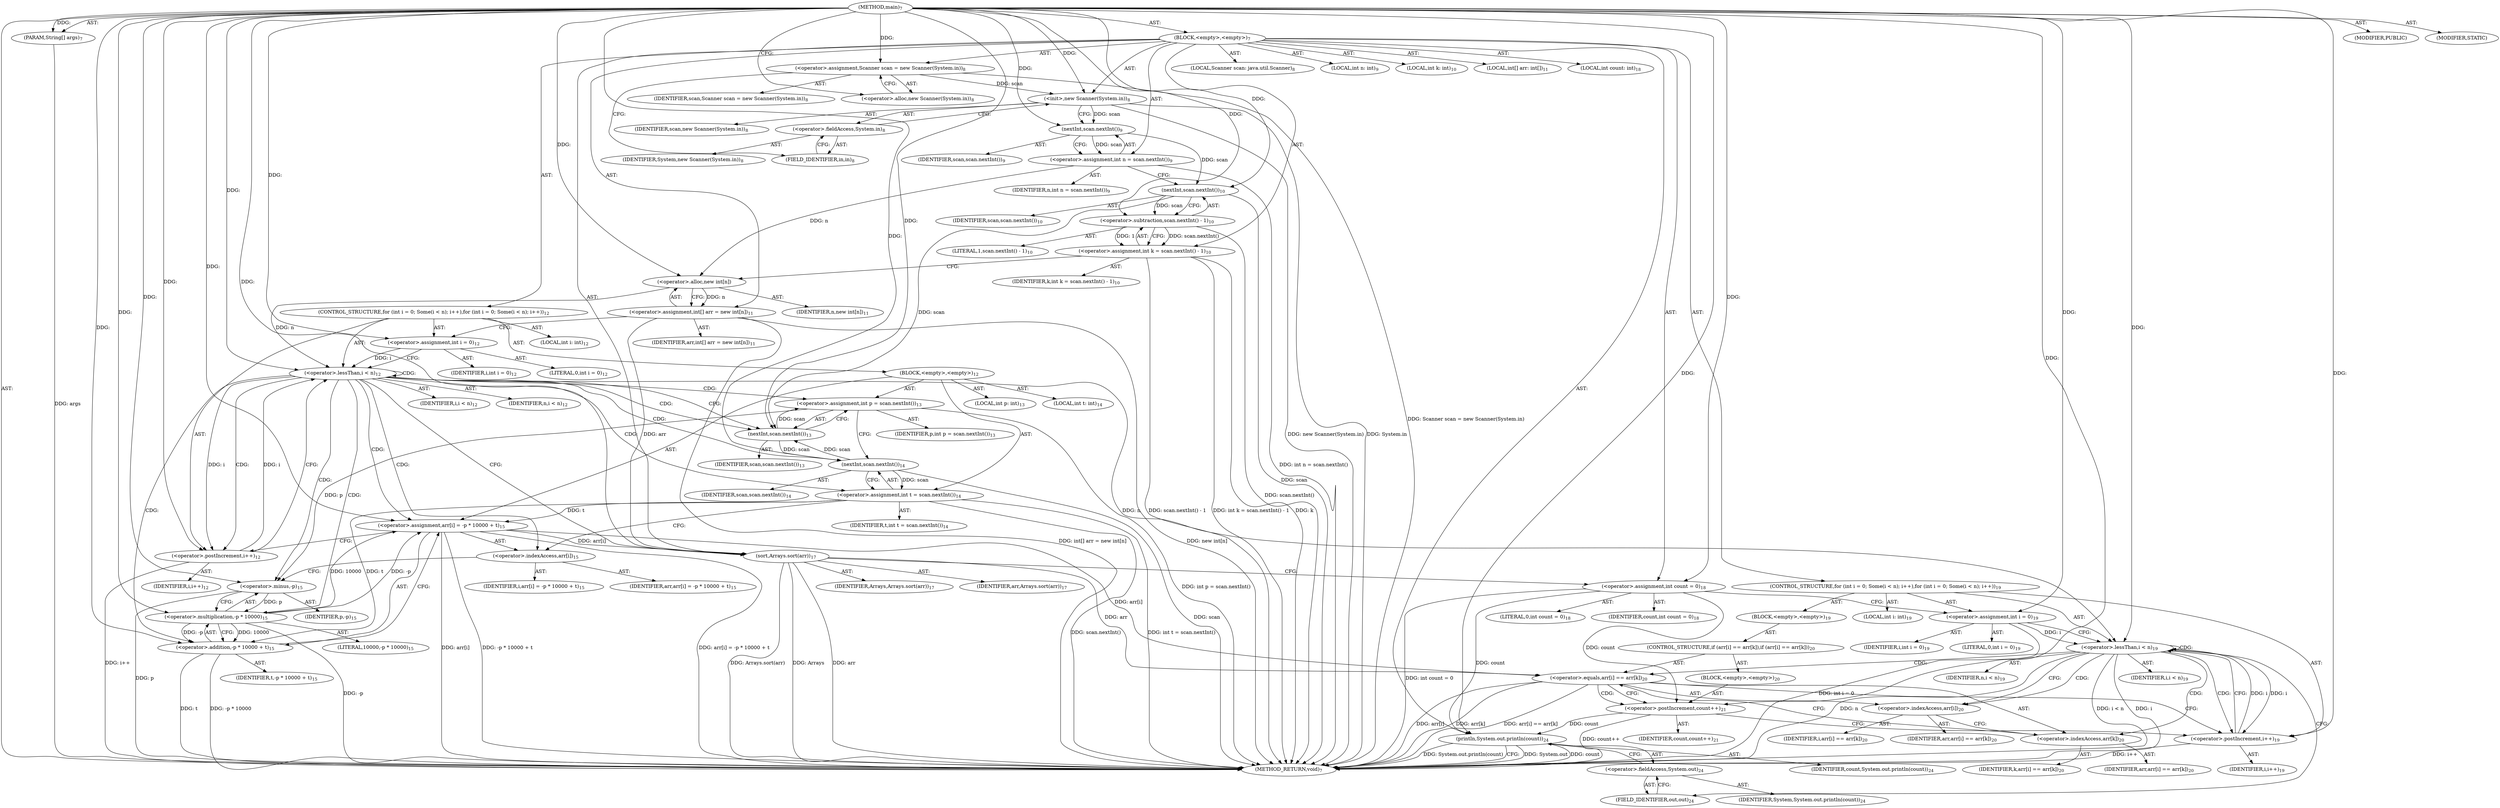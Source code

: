 digraph "main" {  
"19" [label = <(METHOD,main)<SUB>7</SUB>> ]
"20" [label = <(PARAM,String[] args)<SUB>7</SUB>> ]
"21" [label = <(BLOCK,&lt;empty&gt;,&lt;empty&gt;)<SUB>7</SUB>> ]
"4" [label = <(LOCAL,Scanner scan: java.util.Scanner)<SUB>8</SUB>> ]
"22" [label = <(&lt;operator&gt;.assignment,Scanner scan = new Scanner(System.in))<SUB>8</SUB>> ]
"23" [label = <(IDENTIFIER,scan,Scanner scan = new Scanner(System.in))<SUB>8</SUB>> ]
"24" [label = <(&lt;operator&gt;.alloc,new Scanner(System.in))<SUB>8</SUB>> ]
"25" [label = <(&lt;init&gt;,new Scanner(System.in))<SUB>8</SUB>> ]
"3" [label = <(IDENTIFIER,scan,new Scanner(System.in))<SUB>8</SUB>> ]
"26" [label = <(&lt;operator&gt;.fieldAccess,System.in)<SUB>8</SUB>> ]
"27" [label = <(IDENTIFIER,System,new Scanner(System.in))<SUB>8</SUB>> ]
"28" [label = <(FIELD_IDENTIFIER,in,in)<SUB>8</SUB>> ]
"29" [label = <(LOCAL,int n: int)<SUB>9</SUB>> ]
"30" [label = <(&lt;operator&gt;.assignment,int n = scan.nextInt())<SUB>9</SUB>> ]
"31" [label = <(IDENTIFIER,n,int n = scan.nextInt())<SUB>9</SUB>> ]
"32" [label = <(nextInt,scan.nextInt())<SUB>9</SUB>> ]
"33" [label = <(IDENTIFIER,scan,scan.nextInt())<SUB>9</SUB>> ]
"34" [label = <(LOCAL,int k: int)<SUB>10</SUB>> ]
"35" [label = <(&lt;operator&gt;.assignment,int k = scan.nextInt() - 1)<SUB>10</SUB>> ]
"36" [label = <(IDENTIFIER,k,int k = scan.nextInt() - 1)<SUB>10</SUB>> ]
"37" [label = <(&lt;operator&gt;.subtraction,scan.nextInt() - 1)<SUB>10</SUB>> ]
"38" [label = <(nextInt,scan.nextInt())<SUB>10</SUB>> ]
"39" [label = <(IDENTIFIER,scan,scan.nextInt())<SUB>10</SUB>> ]
"40" [label = <(LITERAL,1,scan.nextInt() - 1)<SUB>10</SUB>> ]
"41" [label = <(LOCAL,int[] arr: int[])<SUB>11</SUB>> ]
"42" [label = <(&lt;operator&gt;.assignment,int[] arr = new int[n])<SUB>11</SUB>> ]
"43" [label = <(IDENTIFIER,arr,int[] arr = new int[n])<SUB>11</SUB>> ]
"44" [label = <(&lt;operator&gt;.alloc,new int[n])> ]
"45" [label = <(IDENTIFIER,n,new int[n])<SUB>11</SUB>> ]
"46" [label = <(CONTROL_STRUCTURE,for (int i = 0; Some(i &lt; n); i++),for (int i = 0; Some(i &lt; n); i++))<SUB>12</SUB>> ]
"47" [label = <(LOCAL,int i: int)<SUB>12</SUB>> ]
"48" [label = <(&lt;operator&gt;.assignment,int i = 0)<SUB>12</SUB>> ]
"49" [label = <(IDENTIFIER,i,int i = 0)<SUB>12</SUB>> ]
"50" [label = <(LITERAL,0,int i = 0)<SUB>12</SUB>> ]
"51" [label = <(&lt;operator&gt;.lessThan,i &lt; n)<SUB>12</SUB>> ]
"52" [label = <(IDENTIFIER,i,i &lt; n)<SUB>12</SUB>> ]
"53" [label = <(IDENTIFIER,n,i &lt; n)<SUB>12</SUB>> ]
"54" [label = <(&lt;operator&gt;.postIncrement,i++)<SUB>12</SUB>> ]
"55" [label = <(IDENTIFIER,i,i++)<SUB>12</SUB>> ]
"56" [label = <(BLOCK,&lt;empty&gt;,&lt;empty&gt;)<SUB>12</SUB>> ]
"57" [label = <(LOCAL,int p: int)<SUB>13</SUB>> ]
"58" [label = <(&lt;operator&gt;.assignment,int p = scan.nextInt())<SUB>13</SUB>> ]
"59" [label = <(IDENTIFIER,p,int p = scan.nextInt())<SUB>13</SUB>> ]
"60" [label = <(nextInt,scan.nextInt())<SUB>13</SUB>> ]
"61" [label = <(IDENTIFIER,scan,scan.nextInt())<SUB>13</SUB>> ]
"62" [label = <(LOCAL,int t: int)<SUB>14</SUB>> ]
"63" [label = <(&lt;operator&gt;.assignment,int t = scan.nextInt())<SUB>14</SUB>> ]
"64" [label = <(IDENTIFIER,t,int t = scan.nextInt())<SUB>14</SUB>> ]
"65" [label = <(nextInt,scan.nextInt())<SUB>14</SUB>> ]
"66" [label = <(IDENTIFIER,scan,scan.nextInt())<SUB>14</SUB>> ]
"67" [label = <(&lt;operator&gt;.assignment,arr[i] = -p * 10000 + t)<SUB>15</SUB>> ]
"68" [label = <(&lt;operator&gt;.indexAccess,arr[i])<SUB>15</SUB>> ]
"69" [label = <(IDENTIFIER,arr,arr[i] = -p * 10000 + t)<SUB>15</SUB>> ]
"70" [label = <(IDENTIFIER,i,arr[i] = -p * 10000 + t)<SUB>15</SUB>> ]
"71" [label = <(&lt;operator&gt;.addition,-p * 10000 + t)<SUB>15</SUB>> ]
"72" [label = <(&lt;operator&gt;.multiplication,-p * 10000)<SUB>15</SUB>> ]
"73" [label = <(&lt;operator&gt;.minus,-p)<SUB>15</SUB>> ]
"74" [label = <(IDENTIFIER,p,-p)<SUB>15</SUB>> ]
"75" [label = <(LITERAL,10000,-p * 10000)<SUB>15</SUB>> ]
"76" [label = <(IDENTIFIER,t,-p * 10000 + t)<SUB>15</SUB>> ]
"77" [label = <(sort,Arrays.sort(arr))<SUB>17</SUB>> ]
"78" [label = <(IDENTIFIER,Arrays,Arrays.sort(arr))<SUB>17</SUB>> ]
"79" [label = <(IDENTIFIER,arr,Arrays.sort(arr))<SUB>17</SUB>> ]
"80" [label = <(LOCAL,int count: int)<SUB>18</SUB>> ]
"81" [label = <(&lt;operator&gt;.assignment,int count = 0)<SUB>18</SUB>> ]
"82" [label = <(IDENTIFIER,count,int count = 0)<SUB>18</SUB>> ]
"83" [label = <(LITERAL,0,int count = 0)<SUB>18</SUB>> ]
"84" [label = <(CONTROL_STRUCTURE,for (int i = 0; Some(i &lt; n); i++),for (int i = 0; Some(i &lt; n); i++))<SUB>19</SUB>> ]
"85" [label = <(LOCAL,int i: int)<SUB>19</SUB>> ]
"86" [label = <(&lt;operator&gt;.assignment,int i = 0)<SUB>19</SUB>> ]
"87" [label = <(IDENTIFIER,i,int i = 0)<SUB>19</SUB>> ]
"88" [label = <(LITERAL,0,int i = 0)<SUB>19</SUB>> ]
"89" [label = <(&lt;operator&gt;.lessThan,i &lt; n)<SUB>19</SUB>> ]
"90" [label = <(IDENTIFIER,i,i &lt; n)<SUB>19</SUB>> ]
"91" [label = <(IDENTIFIER,n,i &lt; n)<SUB>19</SUB>> ]
"92" [label = <(&lt;operator&gt;.postIncrement,i++)<SUB>19</SUB>> ]
"93" [label = <(IDENTIFIER,i,i++)<SUB>19</SUB>> ]
"94" [label = <(BLOCK,&lt;empty&gt;,&lt;empty&gt;)<SUB>19</SUB>> ]
"95" [label = <(CONTROL_STRUCTURE,if (arr[i] == arr[k]),if (arr[i] == arr[k]))<SUB>20</SUB>> ]
"96" [label = <(&lt;operator&gt;.equals,arr[i] == arr[k])<SUB>20</SUB>> ]
"97" [label = <(&lt;operator&gt;.indexAccess,arr[i])<SUB>20</SUB>> ]
"98" [label = <(IDENTIFIER,arr,arr[i] == arr[k])<SUB>20</SUB>> ]
"99" [label = <(IDENTIFIER,i,arr[i] == arr[k])<SUB>20</SUB>> ]
"100" [label = <(&lt;operator&gt;.indexAccess,arr[k])<SUB>20</SUB>> ]
"101" [label = <(IDENTIFIER,arr,arr[i] == arr[k])<SUB>20</SUB>> ]
"102" [label = <(IDENTIFIER,k,arr[i] == arr[k])<SUB>20</SUB>> ]
"103" [label = <(BLOCK,&lt;empty&gt;,&lt;empty&gt;)<SUB>20</SUB>> ]
"104" [label = <(&lt;operator&gt;.postIncrement,count++)<SUB>21</SUB>> ]
"105" [label = <(IDENTIFIER,count,count++)<SUB>21</SUB>> ]
"106" [label = <(println,System.out.println(count))<SUB>24</SUB>> ]
"107" [label = <(&lt;operator&gt;.fieldAccess,System.out)<SUB>24</SUB>> ]
"108" [label = <(IDENTIFIER,System,System.out.println(count))<SUB>24</SUB>> ]
"109" [label = <(FIELD_IDENTIFIER,out,out)<SUB>24</SUB>> ]
"110" [label = <(IDENTIFIER,count,System.out.println(count))<SUB>24</SUB>> ]
"111" [label = <(MODIFIER,PUBLIC)> ]
"112" [label = <(MODIFIER,STATIC)> ]
"113" [label = <(METHOD_RETURN,void)<SUB>7</SUB>> ]
  "19" -> "20"  [ label = "AST: "] 
  "19" -> "21"  [ label = "AST: "] 
  "19" -> "111"  [ label = "AST: "] 
  "19" -> "112"  [ label = "AST: "] 
  "19" -> "113"  [ label = "AST: "] 
  "21" -> "4"  [ label = "AST: "] 
  "21" -> "22"  [ label = "AST: "] 
  "21" -> "25"  [ label = "AST: "] 
  "21" -> "29"  [ label = "AST: "] 
  "21" -> "30"  [ label = "AST: "] 
  "21" -> "34"  [ label = "AST: "] 
  "21" -> "35"  [ label = "AST: "] 
  "21" -> "41"  [ label = "AST: "] 
  "21" -> "42"  [ label = "AST: "] 
  "21" -> "46"  [ label = "AST: "] 
  "21" -> "77"  [ label = "AST: "] 
  "21" -> "80"  [ label = "AST: "] 
  "21" -> "81"  [ label = "AST: "] 
  "21" -> "84"  [ label = "AST: "] 
  "21" -> "106"  [ label = "AST: "] 
  "22" -> "23"  [ label = "AST: "] 
  "22" -> "24"  [ label = "AST: "] 
  "25" -> "3"  [ label = "AST: "] 
  "25" -> "26"  [ label = "AST: "] 
  "26" -> "27"  [ label = "AST: "] 
  "26" -> "28"  [ label = "AST: "] 
  "30" -> "31"  [ label = "AST: "] 
  "30" -> "32"  [ label = "AST: "] 
  "32" -> "33"  [ label = "AST: "] 
  "35" -> "36"  [ label = "AST: "] 
  "35" -> "37"  [ label = "AST: "] 
  "37" -> "38"  [ label = "AST: "] 
  "37" -> "40"  [ label = "AST: "] 
  "38" -> "39"  [ label = "AST: "] 
  "42" -> "43"  [ label = "AST: "] 
  "42" -> "44"  [ label = "AST: "] 
  "44" -> "45"  [ label = "AST: "] 
  "46" -> "47"  [ label = "AST: "] 
  "46" -> "48"  [ label = "AST: "] 
  "46" -> "51"  [ label = "AST: "] 
  "46" -> "54"  [ label = "AST: "] 
  "46" -> "56"  [ label = "AST: "] 
  "48" -> "49"  [ label = "AST: "] 
  "48" -> "50"  [ label = "AST: "] 
  "51" -> "52"  [ label = "AST: "] 
  "51" -> "53"  [ label = "AST: "] 
  "54" -> "55"  [ label = "AST: "] 
  "56" -> "57"  [ label = "AST: "] 
  "56" -> "58"  [ label = "AST: "] 
  "56" -> "62"  [ label = "AST: "] 
  "56" -> "63"  [ label = "AST: "] 
  "56" -> "67"  [ label = "AST: "] 
  "58" -> "59"  [ label = "AST: "] 
  "58" -> "60"  [ label = "AST: "] 
  "60" -> "61"  [ label = "AST: "] 
  "63" -> "64"  [ label = "AST: "] 
  "63" -> "65"  [ label = "AST: "] 
  "65" -> "66"  [ label = "AST: "] 
  "67" -> "68"  [ label = "AST: "] 
  "67" -> "71"  [ label = "AST: "] 
  "68" -> "69"  [ label = "AST: "] 
  "68" -> "70"  [ label = "AST: "] 
  "71" -> "72"  [ label = "AST: "] 
  "71" -> "76"  [ label = "AST: "] 
  "72" -> "73"  [ label = "AST: "] 
  "72" -> "75"  [ label = "AST: "] 
  "73" -> "74"  [ label = "AST: "] 
  "77" -> "78"  [ label = "AST: "] 
  "77" -> "79"  [ label = "AST: "] 
  "81" -> "82"  [ label = "AST: "] 
  "81" -> "83"  [ label = "AST: "] 
  "84" -> "85"  [ label = "AST: "] 
  "84" -> "86"  [ label = "AST: "] 
  "84" -> "89"  [ label = "AST: "] 
  "84" -> "92"  [ label = "AST: "] 
  "84" -> "94"  [ label = "AST: "] 
  "86" -> "87"  [ label = "AST: "] 
  "86" -> "88"  [ label = "AST: "] 
  "89" -> "90"  [ label = "AST: "] 
  "89" -> "91"  [ label = "AST: "] 
  "92" -> "93"  [ label = "AST: "] 
  "94" -> "95"  [ label = "AST: "] 
  "95" -> "96"  [ label = "AST: "] 
  "95" -> "103"  [ label = "AST: "] 
  "96" -> "97"  [ label = "AST: "] 
  "96" -> "100"  [ label = "AST: "] 
  "97" -> "98"  [ label = "AST: "] 
  "97" -> "99"  [ label = "AST: "] 
  "100" -> "101"  [ label = "AST: "] 
  "100" -> "102"  [ label = "AST: "] 
  "103" -> "104"  [ label = "AST: "] 
  "104" -> "105"  [ label = "AST: "] 
  "106" -> "107"  [ label = "AST: "] 
  "106" -> "110"  [ label = "AST: "] 
  "107" -> "108"  [ label = "AST: "] 
  "107" -> "109"  [ label = "AST: "] 
  "22" -> "28"  [ label = "CFG: "] 
  "25" -> "32"  [ label = "CFG: "] 
  "30" -> "38"  [ label = "CFG: "] 
  "35" -> "44"  [ label = "CFG: "] 
  "42" -> "48"  [ label = "CFG: "] 
  "77" -> "81"  [ label = "CFG: "] 
  "81" -> "86"  [ label = "CFG: "] 
  "106" -> "113"  [ label = "CFG: "] 
  "24" -> "22"  [ label = "CFG: "] 
  "26" -> "25"  [ label = "CFG: "] 
  "32" -> "30"  [ label = "CFG: "] 
  "37" -> "35"  [ label = "CFG: "] 
  "44" -> "42"  [ label = "CFG: "] 
  "48" -> "51"  [ label = "CFG: "] 
  "51" -> "60"  [ label = "CFG: "] 
  "51" -> "77"  [ label = "CFG: "] 
  "54" -> "51"  [ label = "CFG: "] 
  "86" -> "89"  [ label = "CFG: "] 
  "89" -> "97"  [ label = "CFG: "] 
  "89" -> "109"  [ label = "CFG: "] 
  "92" -> "89"  [ label = "CFG: "] 
  "107" -> "106"  [ label = "CFG: "] 
  "28" -> "26"  [ label = "CFG: "] 
  "38" -> "37"  [ label = "CFG: "] 
  "58" -> "65"  [ label = "CFG: "] 
  "63" -> "68"  [ label = "CFG: "] 
  "67" -> "54"  [ label = "CFG: "] 
  "109" -> "107"  [ label = "CFG: "] 
  "60" -> "58"  [ label = "CFG: "] 
  "65" -> "63"  [ label = "CFG: "] 
  "68" -> "73"  [ label = "CFG: "] 
  "71" -> "67"  [ label = "CFG: "] 
  "96" -> "104"  [ label = "CFG: "] 
  "96" -> "92"  [ label = "CFG: "] 
  "72" -> "71"  [ label = "CFG: "] 
  "97" -> "100"  [ label = "CFG: "] 
  "100" -> "96"  [ label = "CFG: "] 
  "104" -> "92"  [ label = "CFG: "] 
  "73" -> "72"  [ label = "CFG: "] 
  "19" -> "24"  [ label = "CFG: "] 
  "20" -> "113"  [ label = "DDG: args"] 
  "22" -> "113"  [ label = "DDG: Scanner scan = new Scanner(System.in)"] 
  "25" -> "113"  [ label = "DDG: System.in"] 
  "25" -> "113"  [ label = "DDG: new Scanner(System.in)"] 
  "30" -> "113"  [ label = "DDG: int n = scan.nextInt()"] 
  "35" -> "113"  [ label = "DDG: k"] 
  "38" -> "113"  [ label = "DDG: scan"] 
  "37" -> "113"  [ label = "DDG: scan.nextInt()"] 
  "35" -> "113"  [ label = "DDG: scan.nextInt() - 1"] 
  "35" -> "113"  [ label = "DDG: int k = scan.nextInt() - 1"] 
  "42" -> "113"  [ label = "DDG: new int[n]"] 
  "42" -> "113"  [ label = "DDG: int[] arr = new int[n]"] 
  "77" -> "113"  [ label = "DDG: arr"] 
  "77" -> "113"  [ label = "DDG: Arrays.sort(arr)"] 
  "81" -> "113"  [ label = "DDG: int count = 0"] 
  "86" -> "113"  [ label = "DDG: int i = 0"] 
  "89" -> "113"  [ label = "DDG: i"] 
  "89" -> "113"  [ label = "DDG: n"] 
  "89" -> "113"  [ label = "DDG: i &lt; n"] 
  "106" -> "113"  [ label = "DDG: System.out"] 
  "106" -> "113"  [ label = "DDG: count"] 
  "106" -> "113"  [ label = "DDG: System.out.println(count)"] 
  "96" -> "113"  [ label = "DDG: arr[i]"] 
  "96" -> "113"  [ label = "DDG: arr[k]"] 
  "96" -> "113"  [ label = "DDG: arr[i] == arr[k]"] 
  "104" -> "113"  [ label = "DDG: count++"] 
  "92" -> "113"  [ label = "DDG: i++"] 
  "58" -> "113"  [ label = "DDG: int p = scan.nextInt()"] 
  "65" -> "113"  [ label = "DDG: scan"] 
  "63" -> "113"  [ label = "DDG: scan.nextInt()"] 
  "63" -> "113"  [ label = "DDG: int t = scan.nextInt()"] 
  "67" -> "113"  [ label = "DDG: arr[i]"] 
  "73" -> "113"  [ label = "DDG: p"] 
  "72" -> "113"  [ label = "DDG: -p"] 
  "71" -> "113"  [ label = "DDG: -p * 10000"] 
  "71" -> "113"  [ label = "DDG: t"] 
  "67" -> "113"  [ label = "DDG: -p * 10000 + t"] 
  "67" -> "113"  [ label = "DDG: arr[i] = -p * 10000 + t"] 
  "54" -> "113"  [ label = "DDG: i++"] 
  "77" -> "113"  [ label = "DDG: Arrays"] 
  "19" -> "20"  [ label = "DDG: "] 
  "19" -> "22"  [ label = "DDG: "] 
  "32" -> "30"  [ label = "DDG: scan"] 
  "37" -> "35"  [ label = "DDG: scan.nextInt()"] 
  "37" -> "35"  [ label = "DDG: 1"] 
  "44" -> "42"  [ label = "DDG: n"] 
  "19" -> "81"  [ label = "DDG: "] 
  "22" -> "25"  [ label = "DDG: scan"] 
  "19" -> "25"  [ label = "DDG: "] 
  "19" -> "48"  [ label = "DDG: "] 
  "19" -> "77"  [ label = "DDG: "] 
  "42" -> "77"  [ label = "DDG: arr"] 
  "67" -> "77"  [ label = "DDG: arr[i]"] 
  "19" -> "86"  [ label = "DDG: "] 
  "81" -> "106"  [ label = "DDG: count"] 
  "104" -> "106"  [ label = "DDG: count"] 
  "19" -> "106"  [ label = "DDG: "] 
  "25" -> "32"  [ label = "DDG: scan"] 
  "19" -> "32"  [ label = "DDG: "] 
  "38" -> "37"  [ label = "DDG: scan"] 
  "19" -> "37"  [ label = "DDG: "] 
  "30" -> "44"  [ label = "DDG: n"] 
  "19" -> "44"  [ label = "DDG: "] 
  "48" -> "51"  [ label = "DDG: i"] 
  "54" -> "51"  [ label = "DDG: i"] 
  "19" -> "51"  [ label = "DDG: "] 
  "44" -> "51"  [ label = "DDG: n"] 
  "51" -> "54"  [ label = "DDG: i"] 
  "19" -> "54"  [ label = "DDG: "] 
  "60" -> "58"  [ label = "DDG: scan"] 
  "65" -> "63"  [ label = "DDG: scan"] 
  "72" -> "67"  [ label = "DDG: -p"] 
  "72" -> "67"  [ label = "DDG: 10000"] 
  "63" -> "67"  [ label = "DDG: t"] 
  "19" -> "67"  [ label = "DDG: "] 
  "86" -> "89"  [ label = "DDG: i"] 
  "92" -> "89"  [ label = "DDG: i"] 
  "19" -> "89"  [ label = "DDG: "] 
  "51" -> "89"  [ label = "DDG: n"] 
  "89" -> "92"  [ label = "DDG: i"] 
  "19" -> "92"  [ label = "DDG: "] 
  "32" -> "38"  [ label = "DDG: scan"] 
  "19" -> "38"  [ label = "DDG: "] 
  "38" -> "60"  [ label = "DDG: scan"] 
  "65" -> "60"  [ label = "DDG: scan"] 
  "19" -> "60"  [ label = "DDG: "] 
  "60" -> "65"  [ label = "DDG: scan"] 
  "19" -> "65"  [ label = "DDG: "] 
  "72" -> "71"  [ label = "DDG: -p"] 
  "72" -> "71"  [ label = "DDG: 10000"] 
  "63" -> "71"  [ label = "DDG: t"] 
  "19" -> "71"  [ label = "DDG: "] 
  "77" -> "96"  [ label = "DDG: arr"] 
  "67" -> "96"  [ label = "DDG: arr[i]"] 
  "73" -> "72"  [ label = "DDG: p"] 
  "19" -> "72"  [ label = "DDG: "] 
  "81" -> "104"  [ label = "DDG: count"] 
  "19" -> "104"  [ label = "DDG: "] 
  "58" -> "73"  [ label = "DDG: p"] 
  "19" -> "73"  [ label = "DDG: "] 
  "51" -> "58"  [ label = "CDG: "] 
  "51" -> "68"  [ label = "CDG: "] 
  "51" -> "60"  [ label = "CDG: "] 
  "51" -> "73"  [ label = "CDG: "] 
  "51" -> "51"  [ label = "CDG: "] 
  "51" -> "71"  [ label = "CDG: "] 
  "51" -> "72"  [ label = "CDG: "] 
  "51" -> "67"  [ label = "CDG: "] 
  "51" -> "63"  [ label = "CDG: "] 
  "51" -> "65"  [ label = "CDG: "] 
  "51" -> "54"  [ label = "CDG: "] 
  "89" -> "96"  [ label = "CDG: "] 
  "89" -> "89"  [ label = "CDG: "] 
  "89" -> "100"  [ label = "CDG: "] 
  "89" -> "92"  [ label = "CDG: "] 
  "89" -> "97"  [ label = "CDG: "] 
  "96" -> "104"  [ label = "CDG: "] 
}
